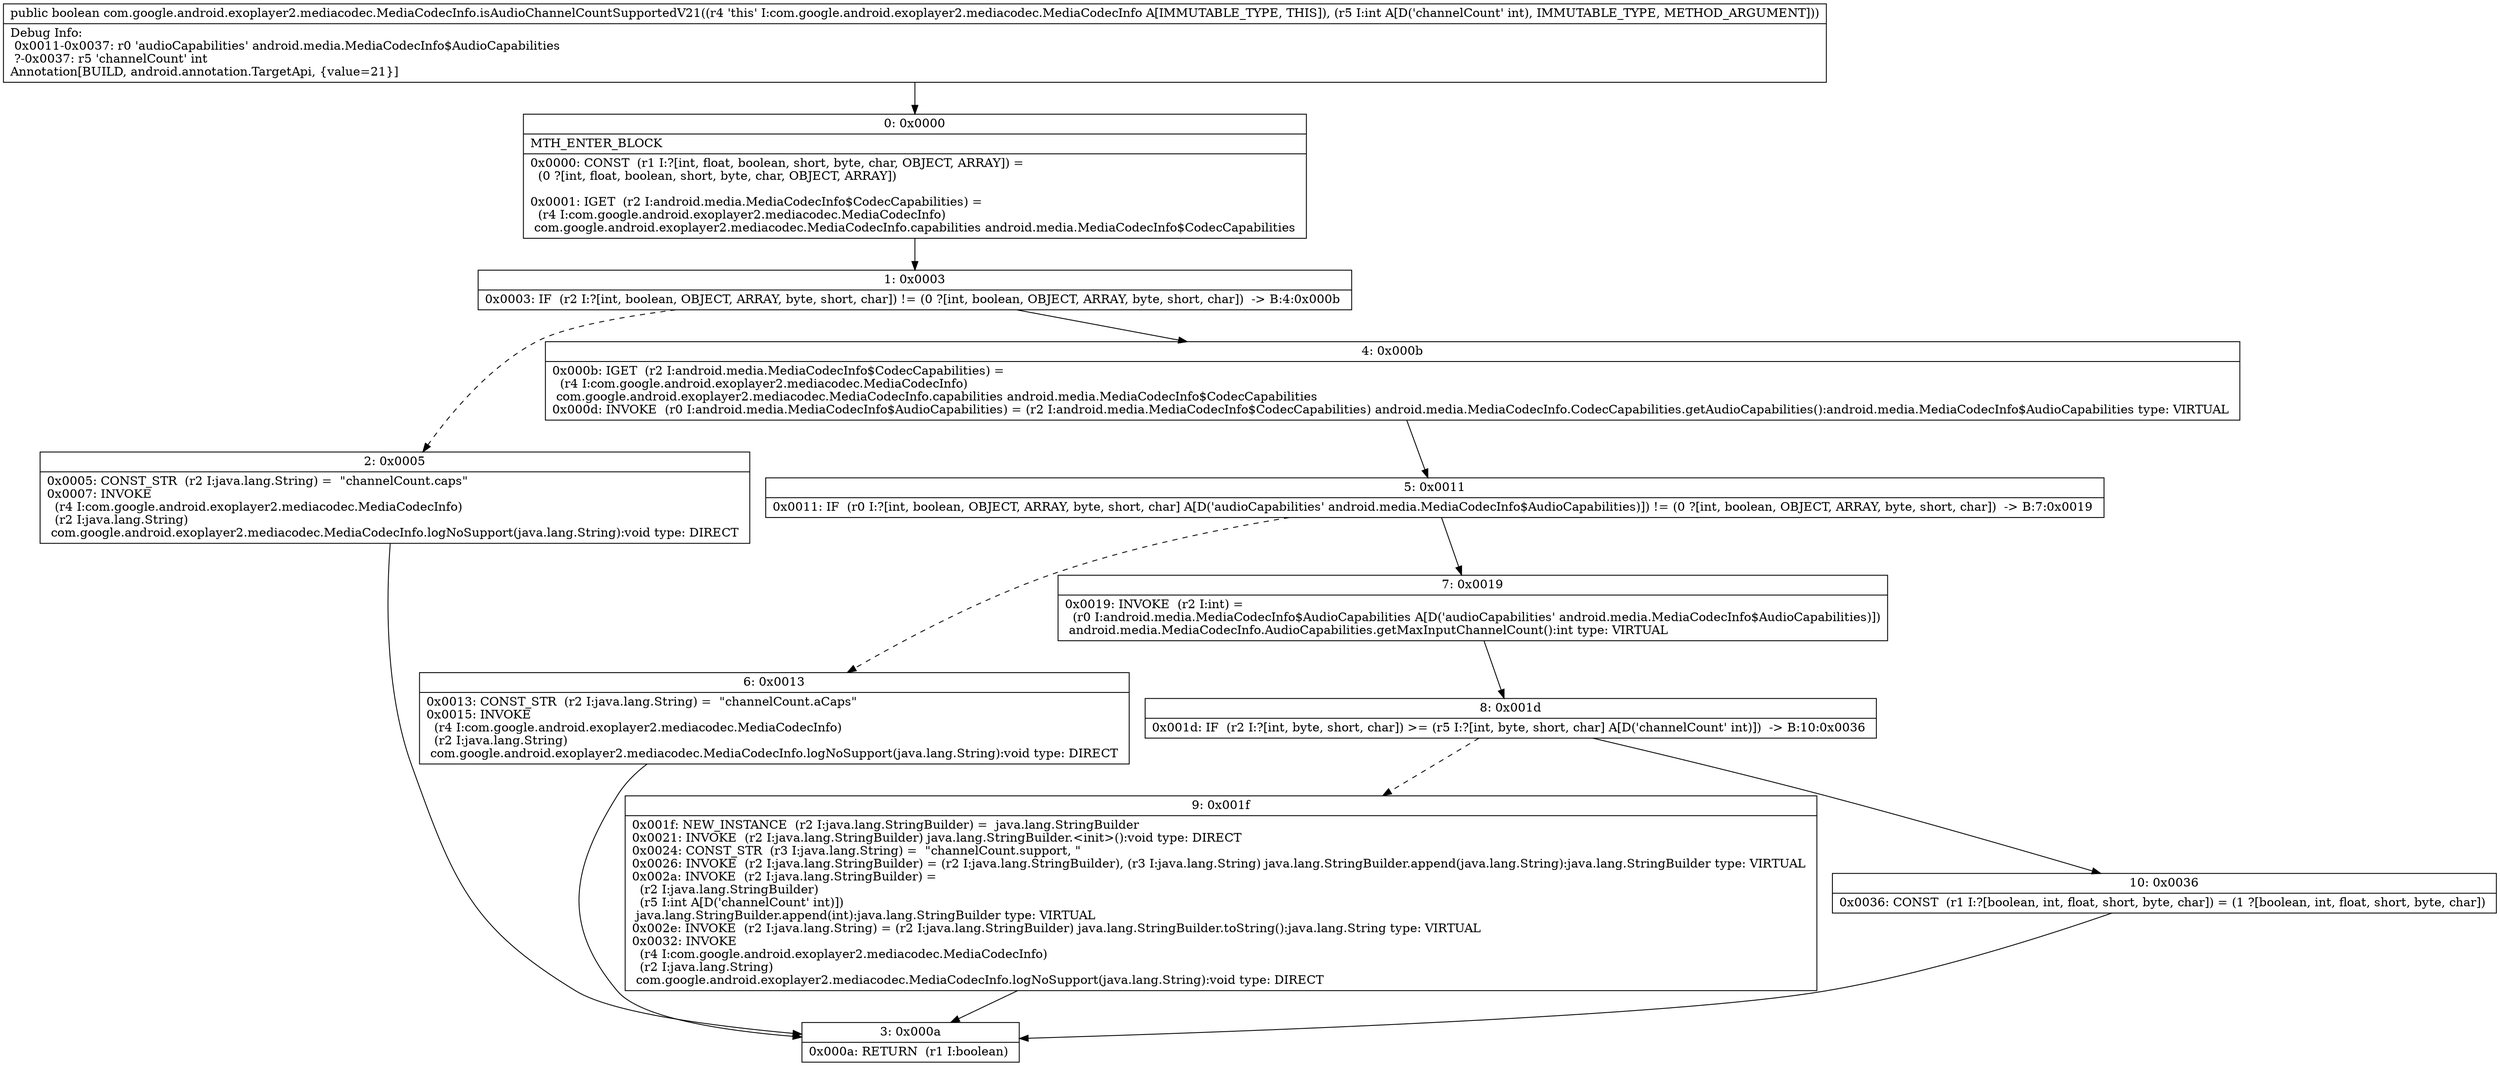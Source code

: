 digraph "CFG forcom.google.android.exoplayer2.mediacodec.MediaCodecInfo.isAudioChannelCountSupportedV21(I)Z" {
Node_0 [shape=record,label="{0\:\ 0x0000|MTH_ENTER_BLOCK\l|0x0000: CONST  (r1 I:?[int, float, boolean, short, byte, char, OBJECT, ARRAY]) = \l  (0 ?[int, float, boolean, short, byte, char, OBJECT, ARRAY])\l \l0x0001: IGET  (r2 I:android.media.MediaCodecInfo$CodecCapabilities) = \l  (r4 I:com.google.android.exoplayer2.mediacodec.MediaCodecInfo)\l com.google.android.exoplayer2.mediacodec.MediaCodecInfo.capabilities android.media.MediaCodecInfo$CodecCapabilities \l}"];
Node_1 [shape=record,label="{1\:\ 0x0003|0x0003: IF  (r2 I:?[int, boolean, OBJECT, ARRAY, byte, short, char]) != (0 ?[int, boolean, OBJECT, ARRAY, byte, short, char])  \-\> B:4:0x000b \l}"];
Node_2 [shape=record,label="{2\:\ 0x0005|0x0005: CONST_STR  (r2 I:java.lang.String) =  \"channelCount.caps\" \l0x0007: INVOKE  \l  (r4 I:com.google.android.exoplayer2.mediacodec.MediaCodecInfo)\l  (r2 I:java.lang.String)\l com.google.android.exoplayer2.mediacodec.MediaCodecInfo.logNoSupport(java.lang.String):void type: DIRECT \l}"];
Node_3 [shape=record,label="{3\:\ 0x000a|0x000a: RETURN  (r1 I:boolean) \l}"];
Node_4 [shape=record,label="{4\:\ 0x000b|0x000b: IGET  (r2 I:android.media.MediaCodecInfo$CodecCapabilities) = \l  (r4 I:com.google.android.exoplayer2.mediacodec.MediaCodecInfo)\l com.google.android.exoplayer2.mediacodec.MediaCodecInfo.capabilities android.media.MediaCodecInfo$CodecCapabilities \l0x000d: INVOKE  (r0 I:android.media.MediaCodecInfo$AudioCapabilities) = (r2 I:android.media.MediaCodecInfo$CodecCapabilities) android.media.MediaCodecInfo.CodecCapabilities.getAudioCapabilities():android.media.MediaCodecInfo$AudioCapabilities type: VIRTUAL \l}"];
Node_5 [shape=record,label="{5\:\ 0x0011|0x0011: IF  (r0 I:?[int, boolean, OBJECT, ARRAY, byte, short, char] A[D('audioCapabilities' android.media.MediaCodecInfo$AudioCapabilities)]) != (0 ?[int, boolean, OBJECT, ARRAY, byte, short, char])  \-\> B:7:0x0019 \l}"];
Node_6 [shape=record,label="{6\:\ 0x0013|0x0013: CONST_STR  (r2 I:java.lang.String) =  \"channelCount.aCaps\" \l0x0015: INVOKE  \l  (r4 I:com.google.android.exoplayer2.mediacodec.MediaCodecInfo)\l  (r2 I:java.lang.String)\l com.google.android.exoplayer2.mediacodec.MediaCodecInfo.logNoSupport(java.lang.String):void type: DIRECT \l}"];
Node_7 [shape=record,label="{7\:\ 0x0019|0x0019: INVOKE  (r2 I:int) = \l  (r0 I:android.media.MediaCodecInfo$AudioCapabilities A[D('audioCapabilities' android.media.MediaCodecInfo$AudioCapabilities)])\l android.media.MediaCodecInfo.AudioCapabilities.getMaxInputChannelCount():int type: VIRTUAL \l}"];
Node_8 [shape=record,label="{8\:\ 0x001d|0x001d: IF  (r2 I:?[int, byte, short, char]) \>= (r5 I:?[int, byte, short, char] A[D('channelCount' int)])  \-\> B:10:0x0036 \l}"];
Node_9 [shape=record,label="{9\:\ 0x001f|0x001f: NEW_INSTANCE  (r2 I:java.lang.StringBuilder) =  java.lang.StringBuilder \l0x0021: INVOKE  (r2 I:java.lang.StringBuilder) java.lang.StringBuilder.\<init\>():void type: DIRECT \l0x0024: CONST_STR  (r3 I:java.lang.String) =  \"channelCount.support, \" \l0x0026: INVOKE  (r2 I:java.lang.StringBuilder) = (r2 I:java.lang.StringBuilder), (r3 I:java.lang.String) java.lang.StringBuilder.append(java.lang.String):java.lang.StringBuilder type: VIRTUAL \l0x002a: INVOKE  (r2 I:java.lang.StringBuilder) = \l  (r2 I:java.lang.StringBuilder)\l  (r5 I:int A[D('channelCount' int)])\l java.lang.StringBuilder.append(int):java.lang.StringBuilder type: VIRTUAL \l0x002e: INVOKE  (r2 I:java.lang.String) = (r2 I:java.lang.StringBuilder) java.lang.StringBuilder.toString():java.lang.String type: VIRTUAL \l0x0032: INVOKE  \l  (r4 I:com.google.android.exoplayer2.mediacodec.MediaCodecInfo)\l  (r2 I:java.lang.String)\l com.google.android.exoplayer2.mediacodec.MediaCodecInfo.logNoSupport(java.lang.String):void type: DIRECT \l}"];
Node_10 [shape=record,label="{10\:\ 0x0036|0x0036: CONST  (r1 I:?[boolean, int, float, short, byte, char]) = (1 ?[boolean, int, float, short, byte, char]) \l}"];
MethodNode[shape=record,label="{public boolean com.google.android.exoplayer2.mediacodec.MediaCodecInfo.isAudioChannelCountSupportedV21((r4 'this' I:com.google.android.exoplayer2.mediacodec.MediaCodecInfo A[IMMUTABLE_TYPE, THIS]), (r5 I:int A[D('channelCount' int), IMMUTABLE_TYPE, METHOD_ARGUMENT]))  | Debug Info:\l  0x0011\-0x0037: r0 'audioCapabilities' android.media.MediaCodecInfo$AudioCapabilities\l  ?\-0x0037: r5 'channelCount' int\lAnnotation[BUILD, android.annotation.TargetApi, \{value=21\}]\l}"];
MethodNode -> Node_0;
Node_0 -> Node_1;
Node_1 -> Node_2[style=dashed];
Node_1 -> Node_4;
Node_2 -> Node_3;
Node_4 -> Node_5;
Node_5 -> Node_6[style=dashed];
Node_5 -> Node_7;
Node_6 -> Node_3;
Node_7 -> Node_8;
Node_8 -> Node_9[style=dashed];
Node_8 -> Node_10;
Node_9 -> Node_3;
Node_10 -> Node_3;
}

